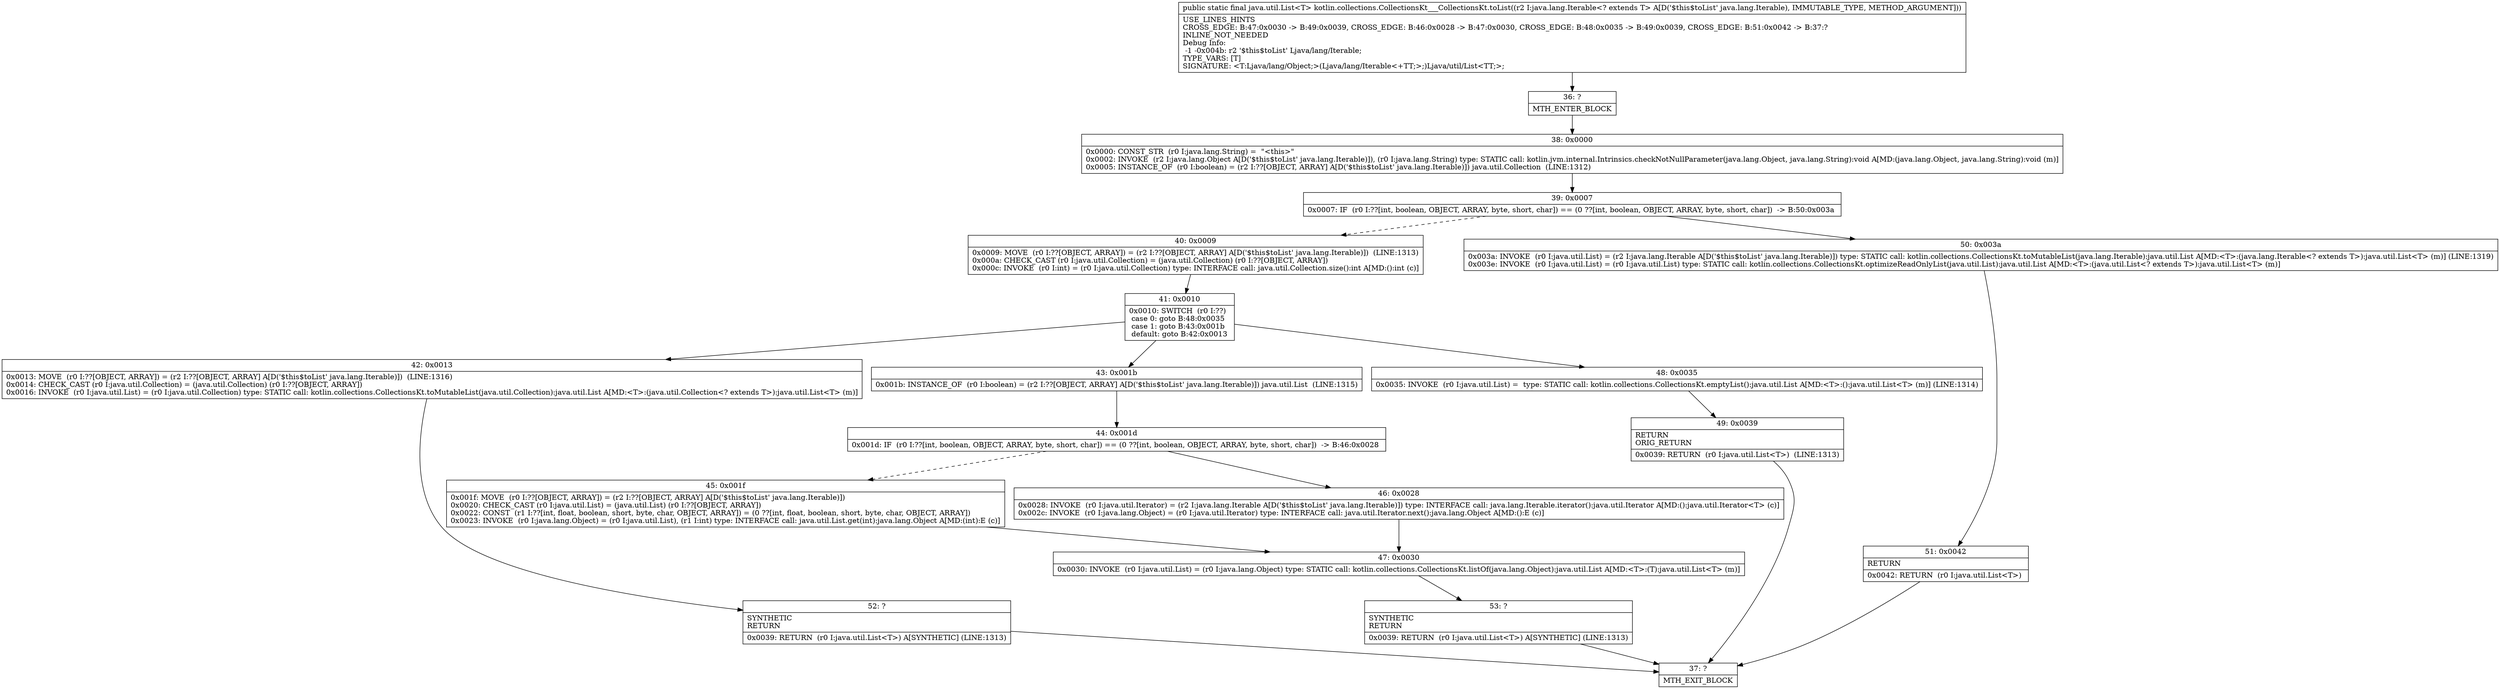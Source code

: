 digraph "CFG forkotlin.collections.CollectionsKt___CollectionsKt.toList(Ljava\/lang\/Iterable;)Ljava\/util\/List;" {
Node_36 [shape=record,label="{36\:\ ?|MTH_ENTER_BLOCK\l}"];
Node_38 [shape=record,label="{38\:\ 0x0000|0x0000: CONST_STR  (r0 I:java.lang.String) =  \"\<this\>\" \l0x0002: INVOKE  (r2 I:java.lang.Object A[D('$this$toList' java.lang.Iterable)]), (r0 I:java.lang.String) type: STATIC call: kotlin.jvm.internal.Intrinsics.checkNotNullParameter(java.lang.Object, java.lang.String):void A[MD:(java.lang.Object, java.lang.String):void (m)]\l0x0005: INSTANCE_OF  (r0 I:boolean) = (r2 I:??[OBJECT, ARRAY] A[D('$this$toList' java.lang.Iterable)]) java.util.Collection  (LINE:1312)\l}"];
Node_39 [shape=record,label="{39\:\ 0x0007|0x0007: IF  (r0 I:??[int, boolean, OBJECT, ARRAY, byte, short, char]) == (0 ??[int, boolean, OBJECT, ARRAY, byte, short, char])  \-\> B:50:0x003a \l}"];
Node_40 [shape=record,label="{40\:\ 0x0009|0x0009: MOVE  (r0 I:??[OBJECT, ARRAY]) = (r2 I:??[OBJECT, ARRAY] A[D('$this$toList' java.lang.Iterable)])  (LINE:1313)\l0x000a: CHECK_CAST (r0 I:java.util.Collection) = (java.util.Collection) (r0 I:??[OBJECT, ARRAY]) \l0x000c: INVOKE  (r0 I:int) = (r0 I:java.util.Collection) type: INTERFACE call: java.util.Collection.size():int A[MD:():int (c)]\l}"];
Node_41 [shape=record,label="{41\:\ 0x0010|0x0010: SWITCH  (r0 I:??)\l case 0: goto B:48:0x0035\l case 1: goto B:43:0x001b\l default: goto B:42:0x0013 \l}"];
Node_42 [shape=record,label="{42\:\ 0x0013|0x0013: MOVE  (r0 I:??[OBJECT, ARRAY]) = (r2 I:??[OBJECT, ARRAY] A[D('$this$toList' java.lang.Iterable)])  (LINE:1316)\l0x0014: CHECK_CAST (r0 I:java.util.Collection) = (java.util.Collection) (r0 I:??[OBJECT, ARRAY]) \l0x0016: INVOKE  (r0 I:java.util.List) = (r0 I:java.util.Collection) type: STATIC call: kotlin.collections.CollectionsKt.toMutableList(java.util.Collection):java.util.List A[MD:\<T\>:(java.util.Collection\<? extends T\>):java.util.List\<T\> (m)]\l}"];
Node_52 [shape=record,label="{52\:\ ?|SYNTHETIC\lRETURN\l|0x0039: RETURN  (r0 I:java.util.List\<T\>) A[SYNTHETIC] (LINE:1313)\l}"];
Node_37 [shape=record,label="{37\:\ ?|MTH_EXIT_BLOCK\l}"];
Node_43 [shape=record,label="{43\:\ 0x001b|0x001b: INSTANCE_OF  (r0 I:boolean) = (r2 I:??[OBJECT, ARRAY] A[D('$this$toList' java.lang.Iterable)]) java.util.List  (LINE:1315)\l}"];
Node_44 [shape=record,label="{44\:\ 0x001d|0x001d: IF  (r0 I:??[int, boolean, OBJECT, ARRAY, byte, short, char]) == (0 ??[int, boolean, OBJECT, ARRAY, byte, short, char])  \-\> B:46:0x0028 \l}"];
Node_45 [shape=record,label="{45\:\ 0x001f|0x001f: MOVE  (r0 I:??[OBJECT, ARRAY]) = (r2 I:??[OBJECT, ARRAY] A[D('$this$toList' java.lang.Iterable)]) \l0x0020: CHECK_CAST (r0 I:java.util.List) = (java.util.List) (r0 I:??[OBJECT, ARRAY]) \l0x0022: CONST  (r1 I:??[int, float, boolean, short, byte, char, OBJECT, ARRAY]) = (0 ??[int, float, boolean, short, byte, char, OBJECT, ARRAY]) \l0x0023: INVOKE  (r0 I:java.lang.Object) = (r0 I:java.util.List), (r1 I:int) type: INTERFACE call: java.util.List.get(int):java.lang.Object A[MD:(int):E (c)]\l}"];
Node_47 [shape=record,label="{47\:\ 0x0030|0x0030: INVOKE  (r0 I:java.util.List) = (r0 I:java.lang.Object) type: STATIC call: kotlin.collections.CollectionsKt.listOf(java.lang.Object):java.util.List A[MD:\<T\>:(T):java.util.List\<T\> (m)]\l}"];
Node_53 [shape=record,label="{53\:\ ?|SYNTHETIC\lRETURN\l|0x0039: RETURN  (r0 I:java.util.List\<T\>) A[SYNTHETIC] (LINE:1313)\l}"];
Node_46 [shape=record,label="{46\:\ 0x0028|0x0028: INVOKE  (r0 I:java.util.Iterator) = (r2 I:java.lang.Iterable A[D('$this$toList' java.lang.Iterable)]) type: INTERFACE call: java.lang.Iterable.iterator():java.util.Iterator A[MD:():java.util.Iterator\<T\> (c)]\l0x002c: INVOKE  (r0 I:java.lang.Object) = (r0 I:java.util.Iterator) type: INTERFACE call: java.util.Iterator.next():java.lang.Object A[MD:():E (c)]\l}"];
Node_48 [shape=record,label="{48\:\ 0x0035|0x0035: INVOKE  (r0 I:java.util.List) =  type: STATIC call: kotlin.collections.CollectionsKt.emptyList():java.util.List A[MD:\<T\>:():java.util.List\<T\> (m)] (LINE:1314)\l}"];
Node_49 [shape=record,label="{49\:\ 0x0039|RETURN\lORIG_RETURN\l|0x0039: RETURN  (r0 I:java.util.List\<T\>)  (LINE:1313)\l}"];
Node_50 [shape=record,label="{50\:\ 0x003a|0x003a: INVOKE  (r0 I:java.util.List) = (r2 I:java.lang.Iterable A[D('$this$toList' java.lang.Iterable)]) type: STATIC call: kotlin.collections.CollectionsKt.toMutableList(java.lang.Iterable):java.util.List A[MD:\<T\>:(java.lang.Iterable\<? extends T\>):java.util.List\<T\> (m)] (LINE:1319)\l0x003e: INVOKE  (r0 I:java.util.List) = (r0 I:java.util.List) type: STATIC call: kotlin.collections.CollectionsKt.optimizeReadOnlyList(java.util.List):java.util.List A[MD:\<T\>:(java.util.List\<? extends T\>):java.util.List\<T\> (m)]\l}"];
Node_51 [shape=record,label="{51\:\ 0x0042|RETURN\l|0x0042: RETURN  (r0 I:java.util.List\<T\>) \l}"];
MethodNode[shape=record,label="{public static final java.util.List\<T\> kotlin.collections.CollectionsKt___CollectionsKt.toList((r2 I:java.lang.Iterable\<? extends T\> A[D('$this$toList' java.lang.Iterable), IMMUTABLE_TYPE, METHOD_ARGUMENT]))  | USE_LINES_HINTS\lCROSS_EDGE: B:47:0x0030 \-\> B:49:0x0039, CROSS_EDGE: B:46:0x0028 \-\> B:47:0x0030, CROSS_EDGE: B:48:0x0035 \-\> B:49:0x0039, CROSS_EDGE: B:51:0x0042 \-\> B:37:?\lINLINE_NOT_NEEDED\lDebug Info:\l  \-1 \-0x004b: r2 '$this$toList' Ljava\/lang\/Iterable;\lTYPE_VARS: [T]\lSIGNATURE: \<T:Ljava\/lang\/Object;\>(Ljava\/lang\/Iterable\<+TT;\>;)Ljava\/util\/List\<TT;\>;\l}"];
MethodNode -> Node_36;Node_36 -> Node_38;
Node_38 -> Node_39;
Node_39 -> Node_40[style=dashed];
Node_39 -> Node_50;
Node_40 -> Node_41;
Node_41 -> Node_42;
Node_41 -> Node_43;
Node_41 -> Node_48;
Node_42 -> Node_52;
Node_52 -> Node_37;
Node_43 -> Node_44;
Node_44 -> Node_45[style=dashed];
Node_44 -> Node_46;
Node_45 -> Node_47;
Node_47 -> Node_53;
Node_53 -> Node_37;
Node_46 -> Node_47;
Node_48 -> Node_49;
Node_49 -> Node_37;
Node_50 -> Node_51;
Node_51 -> Node_37;
}

